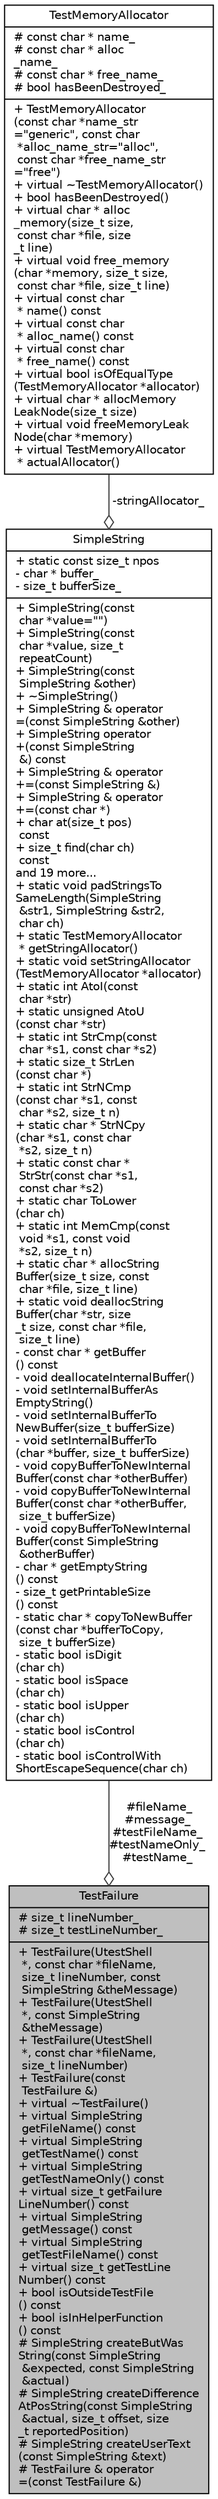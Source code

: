 digraph "TestFailure"
{
 // LATEX_PDF_SIZE
  edge [fontname="Helvetica",fontsize="10",labelfontname="Helvetica",labelfontsize="10"];
  node [fontname="Helvetica",fontsize="10",shape=record];
  Node1 [label="{TestFailure\n|# size_t lineNumber_\l# size_t testLineNumber_\l|+  TestFailure(UtestShell\l *, const char *fileName,\l size_t lineNumber, const\l SimpleString &theMessage)\l+  TestFailure(UtestShell\l *, const SimpleString\l &theMessage)\l+  TestFailure(UtestShell\l *, const char *fileName,\l size_t lineNumber)\l+  TestFailure(const\l TestFailure &)\l+ virtual ~TestFailure()\l+ virtual SimpleString\l getFileName() const\l+ virtual SimpleString\l getTestName() const\l+ virtual SimpleString\l getTestNameOnly() const\l+ virtual size_t getFailure\lLineNumber() const\l+ virtual SimpleString\l getMessage() const\l+ virtual SimpleString\l getTestFileName() const\l+ virtual size_t getTestLine\lNumber() const\l+ bool isOutsideTestFile\l() const\l+ bool isInHelperFunction\l() const\l# SimpleString createButWas\lString(const SimpleString\l &expected, const SimpleString\l &actual)\l# SimpleString createDifference\lAtPosString(const SimpleString\l &actual, size_t offset, size\l_t reportedPosition)\l# SimpleString createUserText\l(const SimpleString &text)\l# TestFailure & operator\l=(const TestFailure &)\l}",height=0.2,width=0.4,color="black", fillcolor="grey75", style="filled", fontcolor="black",tooltip=" "];
  Node2 -> Node1 [color="grey25",fontsize="10",style="solid",label=" #fileName_\n#message_\n#testFileName_\n#testNameOnly_\n#testName_" ,arrowhead="odiamond",fontname="Helvetica"];
  Node2 [label="{SimpleString\n|+ static const size_t npos\l- char * buffer_\l- size_t bufferSize_\l|+  SimpleString(const\l char *value=\"\")\l+  SimpleString(const\l char *value, size_t\l repeatCount)\l+  SimpleString(const\l SimpleString &other)\l+  ~SimpleString()\l+ SimpleString & operator\l=(const SimpleString &other)\l+ SimpleString operator\l+(const SimpleString\l &) const\l+ SimpleString & operator\l+=(const SimpleString &)\l+ SimpleString & operator\l+=(const char *)\l+ char at(size_t pos)\l const\l+ size_t find(char ch)\l const\land 19 more...\l+ static void padStringsTo\lSameLength(SimpleString\l &str1, SimpleString &str2,\l char ch)\l+ static TestMemoryAllocator\l * getStringAllocator()\l+ static void setStringAllocator\l(TestMemoryAllocator *allocator)\l+ static int AtoI(const\l char *str)\l+ static unsigned AtoU\l(const char *str)\l+ static int StrCmp(const\l char *s1, const char *s2)\l+ static size_t StrLen\l(const char *)\l+ static int StrNCmp\l(const char *s1, const\l char *s2, size_t n)\l+ static char * StrNCpy\l(char *s1, const char\l *s2, size_t n)\l+ static const char *\l StrStr(const char *s1,\l const char *s2)\l+ static char ToLower\l(char ch)\l+ static int MemCmp(const\l void *s1, const void\l *s2, size_t n)\l+ static char * allocString\lBuffer(size_t size, const\l char *file, size_t line)\l+ static void deallocString\lBuffer(char *str, size\l_t size, const char *file,\l size_t line)\l- const char * getBuffer\l() const\l- void deallocateInternalBuffer()\l- void setInternalBufferAs\lEmptyString()\l- void setInternalBufferTo\lNewBuffer(size_t bufferSize)\l- void setInternalBufferTo\l(char *buffer, size_t bufferSize)\l- void copyBufferToNewInternal\lBuffer(const char *otherBuffer)\l- void copyBufferToNewInternal\lBuffer(const char *otherBuffer,\l size_t bufferSize)\l- void copyBufferToNewInternal\lBuffer(const SimpleString\l &otherBuffer)\l- char * getEmptyString\l() const\l- size_t getPrintableSize\l() const\l- static char * copyToNewBuffer\l(const char *bufferToCopy,\l size_t bufferSize)\l- static bool isDigit\l(char ch)\l- static bool isSpace\l(char ch)\l- static bool isUpper\l(char ch)\l- static bool isControl\l(char ch)\l- static bool isControlWith\lShortEscapeSequence(char ch)\l}",height=0.2,width=0.4,color="black", fillcolor="white", style="filled",URL="$classSimpleString.html",tooltip=" "];
  Node3 -> Node2 [color="grey25",fontsize="10",style="solid",label=" -stringAllocator_" ,arrowhead="odiamond",fontname="Helvetica"];
  Node3 [label="{TestMemoryAllocator\n|# const char * name_\l# const char * alloc\l_name_\l# const char * free_name_\l# bool hasBeenDestroyed_\l|+  TestMemoryAllocator\l(const char *name_str\l=\"generic\", const char\l *alloc_name_str=\"alloc\",\l const char *free_name_str\l=\"free\")\l+ virtual ~TestMemoryAllocator()\l+ bool hasBeenDestroyed()\l+ virtual char * alloc\l_memory(size_t size,\l const char *file, size\l_t line)\l+ virtual void free_memory\l(char *memory, size_t size,\l const char *file, size_t line)\l+ virtual const char\l * name() const\l+ virtual const char\l * alloc_name() const\l+ virtual const char\l * free_name() const\l+ virtual bool isOfEqualType\l(TestMemoryAllocator *allocator)\l+ virtual char * allocMemory\lLeakNode(size_t size)\l+ virtual void freeMemoryLeak\lNode(char *memory)\l+ virtual TestMemoryAllocator\l * actualAllocator()\l}",height=0.2,width=0.4,color="black", fillcolor="white", style="filled",URL="$classTestMemoryAllocator.html",tooltip=" "];
}
